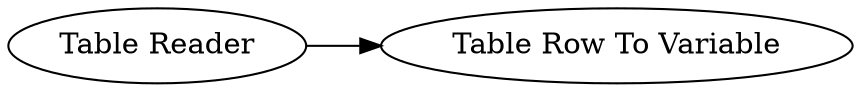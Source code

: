 digraph {
	139 -> 138
	139 [label="Table Reader"]
	138 [label="Table Row To Variable"]
	rankdir=LR
}

